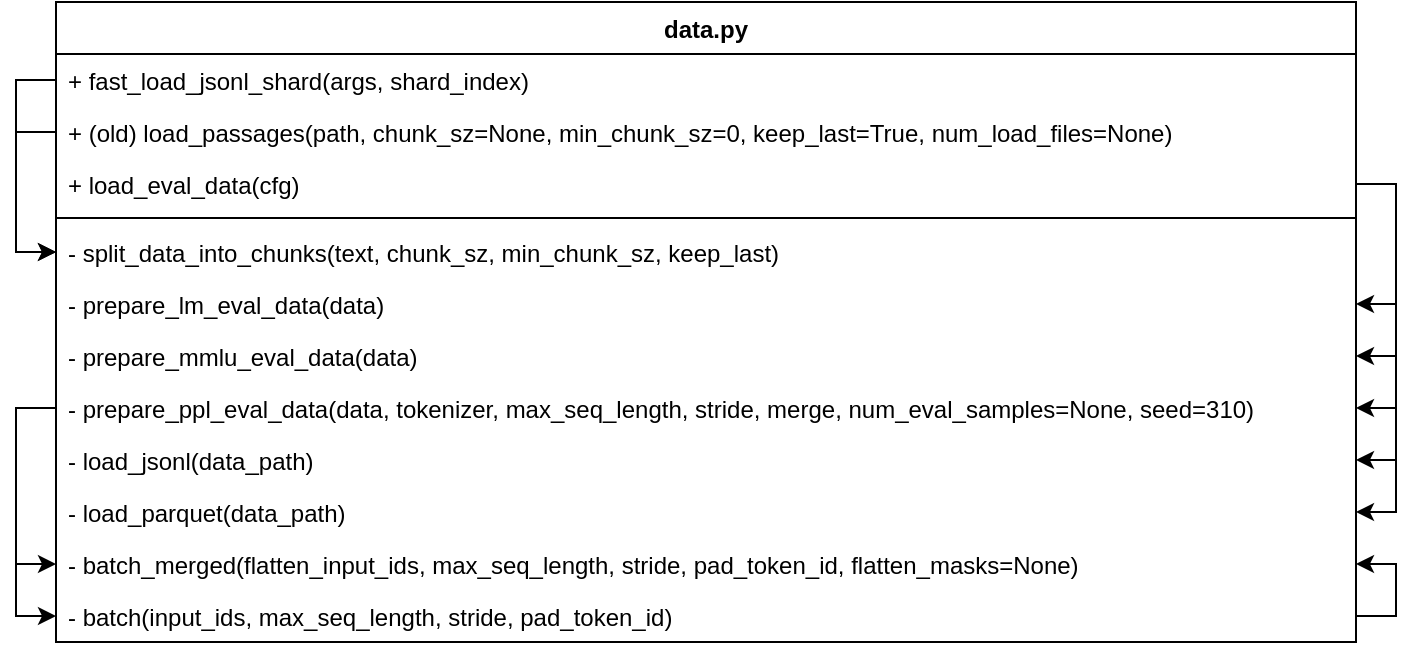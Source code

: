 <mxfile version="26.0.16">
  <diagram name="retriever实体调用关系图" id="ot6ikt687gjhh0gLX7Q5">
    <mxGraphModel dx="1185" dy="627" grid="1" gridSize="10" guides="1" tooltips="1" connect="1" arrows="1" fold="1" page="1" pageScale="1" pageWidth="827" pageHeight="1169" math="0" shadow="0">
      <root>
        <mxCell id="0" />
        <mxCell id="1" parent="0" />
        <mxCell id="rHEqqrcJ6frmKg54LyHC-2" value="data.py" style="swimlane;fontStyle=1;align=center;verticalAlign=top;childLayout=stackLayout;horizontal=1;startSize=26;horizontalStack=0;resizeParent=1;resizeParentMax=0;resizeLast=0;collapsible=1;marginBottom=0;whiteSpace=wrap;html=1;" vertex="1" parent="1">
          <mxGeometry x="290" y="90" width="650" height="320" as="geometry">
            <mxRectangle x="630" y="80" width="80" height="30" as="alternateBounds" />
          </mxGeometry>
        </mxCell>
        <mxCell id="rHEqqrcJ6frmKg54LyHC-10" style="edgeStyle=orthogonalEdgeStyle;rounded=0;orthogonalLoop=1;jettySize=auto;html=1;entryX=0;entryY=0.5;entryDx=0;entryDy=0;" edge="1" parent="rHEqqrcJ6frmKg54LyHC-2" source="rHEqqrcJ6frmKg54LyHC-3" target="rHEqqrcJ6frmKg54LyHC-7">
          <mxGeometry relative="1" as="geometry" />
        </mxCell>
        <mxCell id="rHEqqrcJ6frmKg54LyHC-3" value="+ fast_load_jsonl_shard(args, shard_index)&lt;div&gt;&lt;br/&gt;&lt;/div&gt;" style="text;strokeColor=none;fillColor=none;align=left;verticalAlign=top;spacingLeft=4;spacingRight=4;overflow=hidden;rotatable=0;points=[[0,0.5],[1,0.5]];portConstraint=eastwest;whiteSpace=wrap;html=1;" vertex="1" parent="rHEqqrcJ6frmKg54LyHC-2">
          <mxGeometry y="26" width="650" height="26" as="geometry" />
        </mxCell>
        <mxCell id="rHEqqrcJ6frmKg54LyHC-15" style="edgeStyle=orthogonalEdgeStyle;rounded=0;orthogonalLoop=1;jettySize=auto;html=1;exitX=0;exitY=0.5;exitDx=0;exitDy=0;entryX=0;entryY=0.5;entryDx=0;entryDy=0;" edge="1" parent="rHEqqrcJ6frmKg54LyHC-2" source="rHEqqrcJ6frmKg54LyHC-5" target="rHEqqrcJ6frmKg54LyHC-7">
          <mxGeometry relative="1" as="geometry" />
        </mxCell>
        <mxCell id="rHEqqrcJ6frmKg54LyHC-5" value="+ (old) load_passages(path, chunk_sz=None, min_chunk_sz=0, keep_last=True, num_load_files=None)" style="text;strokeColor=none;fillColor=none;align=left;verticalAlign=top;spacingLeft=4;spacingRight=4;overflow=hidden;rotatable=0;points=[[0,0.5],[1,0.5]];portConstraint=eastwest;whiteSpace=wrap;html=1;" vertex="1" parent="rHEqqrcJ6frmKg54LyHC-2">
          <mxGeometry y="52" width="650" height="26" as="geometry" />
        </mxCell>
        <mxCell id="rHEqqrcJ6frmKg54LyHC-50" style="edgeStyle=orthogonalEdgeStyle;rounded=0;orthogonalLoop=1;jettySize=auto;html=1;entryX=1;entryY=0.5;entryDx=0;entryDy=0;" edge="1" parent="rHEqqrcJ6frmKg54LyHC-2" source="rHEqqrcJ6frmKg54LyHC-14" target="rHEqqrcJ6frmKg54LyHC-11">
          <mxGeometry relative="1" as="geometry">
            <Array as="points">
              <mxPoint x="670" y="91" />
              <mxPoint x="670" y="151" />
            </Array>
          </mxGeometry>
        </mxCell>
        <mxCell id="rHEqqrcJ6frmKg54LyHC-51" style="edgeStyle=orthogonalEdgeStyle;rounded=0;orthogonalLoop=1;jettySize=auto;html=1;entryX=1;entryY=0.5;entryDx=0;entryDy=0;" edge="1" parent="rHEqqrcJ6frmKg54LyHC-2" source="rHEqqrcJ6frmKg54LyHC-14" target="rHEqqrcJ6frmKg54LyHC-16">
          <mxGeometry relative="1" as="geometry">
            <Array as="points">
              <mxPoint x="670" y="91" />
              <mxPoint x="670" y="177" />
            </Array>
          </mxGeometry>
        </mxCell>
        <mxCell id="rHEqqrcJ6frmKg54LyHC-52" style="edgeStyle=orthogonalEdgeStyle;rounded=0;orthogonalLoop=1;jettySize=auto;html=1;entryX=1;entryY=0.5;entryDx=0;entryDy=0;" edge="1" parent="rHEqqrcJ6frmKg54LyHC-2" source="rHEqqrcJ6frmKg54LyHC-14" target="rHEqqrcJ6frmKg54LyHC-17">
          <mxGeometry relative="1" as="geometry">
            <Array as="points">
              <mxPoint x="670" y="91" />
              <mxPoint x="670" y="203" />
            </Array>
          </mxGeometry>
        </mxCell>
        <mxCell id="rHEqqrcJ6frmKg54LyHC-53" style="edgeStyle=orthogonalEdgeStyle;rounded=0;orthogonalLoop=1;jettySize=auto;html=1;entryX=1;entryY=0.5;entryDx=0;entryDy=0;" edge="1" parent="rHEqqrcJ6frmKg54LyHC-2" source="rHEqqrcJ6frmKg54LyHC-14" target="rHEqqrcJ6frmKg54LyHC-18">
          <mxGeometry relative="1" as="geometry">
            <Array as="points">
              <mxPoint x="670" y="91" />
              <mxPoint x="670" y="229" />
            </Array>
          </mxGeometry>
        </mxCell>
        <mxCell id="rHEqqrcJ6frmKg54LyHC-54" style="edgeStyle=orthogonalEdgeStyle;rounded=0;orthogonalLoop=1;jettySize=auto;html=1;entryX=1;entryY=0.5;entryDx=0;entryDy=0;" edge="1" parent="rHEqqrcJ6frmKg54LyHC-2" source="rHEqqrcJ6frmKg54LyHC-14" target="rHEqqrcJ6frmKg54LyHC-19">
          <mxGeometry relative="1" as="geometry">
            <Array as="points">
              <mxPoint x="670" y="91" />
              <mxPoint x="670" y="255" />
            </Array>
          </mxGeometry>
        </mxCell>
        <mxCell id="rHEqqrcJ6frmKg54LyHC-14" value="+ load_eval_data(cfg)" style="text;strokeColor=none;fillColor=none;align=left;verticalAlign=top;spacingLeft=4;spacingRight=4;overflow=hidden;rotatable=0;points=[[0,0.5],[1,0.5]];portConstraint=eastwest;whiteSpace=wrap;html=1;" vertex="1" parent="rHEqqrcJ6frmKg54LyHC-2">
          <mxGeometry y="78" width="650" height="26" as="geometry" />
        </mxCell>
        <mxCell id="rHEqqrcJ6frmKg54LyHC-4" value="" style="line;strokeWidth=1;fillColor=none;align=left;verticalAlign=middle;spacingTop=-1;spacingLeft=3;spacingRight=3;rotatable=0;labelPosition=right;points=[];portConstraint=eastwest;strokeColor=inherit;" vertex="1" parent="rHEqqrcJ6frmKg54LyHC-2">
          <mxGeometry y="104" width="650" height="8" as="geometry" />
        </mxCell>
        <mxCell id="rHEqqrcJ6frmKg54LyHC-7" value="- split_data_into_chunks(text, chunk_sz, min_chunk_sz, keep_last)" style="text;strokeColor=none;fillColor=none;align=left;verticalAlign=top;spacingLeft=4;spacingRight=4;overflow=hidden;rotatable=0;points=[[0,0.5],[1,0.5]];portConstraint=eastwest;whiteSpace=wrap;html=1;" vertex="1" parent="rHEqqrcJ6frmKg54LyHC-2">
          <mxGeometry y="112" width="650" height="26" as="geometry" />
        </mxCell>
        <mxCell id="rHEqqrcJ6frmKg54LyHC-11" value="- prepare_lm_eval_data(data)" style="text;strokeColor=none;fillColor=none;align=left;verticalAlign=top;spacingLeft=4;spacingRight=4;overflow=hidden;rotatable=0;points=[[0,0.5],[1,0.5]];portConstraint=eastwest;whiteSpace=wrap;html=1;" vertex="1" parent="rHEqqrcJ6frmKg54LyHC-2">
          <mxGeometry y="138" width="650" height="26" as="geometry" />
        </mxCell>
        <mxCell id="rHEqqrcJ6frmKg54LyHC-16" value="- prepare_mmlu_eval_data(data)" style="text;strokeColor=none;fillColor=none;align=left;verticalAlign=top;spacingLeft=4;spacingRight=4;overflow=hidden;rotatable=0;points=[[0,0.5],[1,0.5]];portConstraint=eastwest;whiteSpace=wrap;html=1;" vertex="1" parent="rHEqqrcJ6frmKg54LyHC-2">
          <mxGeometry y="164" width="650" height="26" as="geometry" />
        </mxCell>
        <mxCell id="rHEqqrcJ6frmKg54LyHC-44" style="edgeStyle=orthogonalEdgeStyle;rounded=0;orthogonalLoop=1;jettySize=auto;html=1;entryX=0;entryY=0.5;entryDx=0;entryDy=0;" edge="1" parent="rHEqqrcJ6frmKg54LyHC-2" source="rHEqqrcJ6frmKg54LyHC-17" target="rHEqqrcJ6frmKg54LyHC-21">
          <mxGeometry relative="1" as="geometry" />
        </mxCell>
        <mxCell id="rHEqqrcJ6frmKg54LyHC-56" style="edgeStyle=orthogonalEdgeStyle;rounded=0;orthogonalLoop=1;jettySize=auto;html=1;entryX=0;entryY=0.5;entryDx=0;entryDy=0;" edge="1" parent="rHEqqrcJ6frmKg54LyHC-2" source="rHEqqrcJ6frmKg54LyHC-17" target="rHEqqrcJ6frmKg54LyHC-20">
          <mxGeometry relative="1" as="geometry" />
        </mxCell>
        <mxCell id="rHEqqrcJ6frmKg54LyHC-17" value="- prepare_ppl_eval_data(data, tokenizer, max_seq_length, stride, merge, num_eval_samples=None, seed=310)" style="text;strokeColor=none;fillColor=none;align=left;verticalAlign=top;spacingLeft=4;spacingRight=4;overflow=hidden;rotatable=0;points=[[0,0.5],[1,0.5]];portConstraint=eastwest;whiteSpace=wrap;html=1;" vertex="1" parent="rHEqqrcJ6frmKg54LyHC-2">
          <mxGeometry y="190" width="650" height="26" as="geometry" />
        </mxCell>
        <mxCell id="rHEqqrcJ6frmKg54LyHC-18" value="- load_jsonl(data_path)" style="text;strokeColor=none;fillColor=none;align=left;verticalAlign=top;spacingLeft=4;spacingRight=4;overflow=hidden;rotatable=0;points=[[0,0.5],[1,0.5]];portConstraint=eastwest;whiteSpace=wrap;html=1;" vertex="1" parent="rHEqqrcJ6frmKg54LyHC-2">
          <mxGeometry y="216" width="650" height="26" as="geometry" />
        </mxCell>
        <mxCell id="rHEqqrcJ6frmKg54LyHC-19" value="- load_parquet(data_path)" style="text;strokeColor=none;fillColor=none;align=left;verticalAlign=top;spacingLeft=4;spacingRight=4;overflow=hidden;rotatable=0;points=[[0,0.5],[1,0.5]];portConstraint=eastwest;whiteSpace=wrap;html=1;" vertex="1" parent="rHEqqrcJ6frmKg54LyHC-2">
          <mxGeometry y="242" width="650" height="26" as="geometry" />
        </mxCell>
        <mxCell id="rHEqqrcJ6frmKg54LyHC-20" value="- batch_merged(flatten_input_ids, max_seq_length, stride, pad_token_id, flatten_masks=None)" style="text;strokeColor=none;fillColor=none;align=left;verticalAlign=top;spacingLeft=4;spacingRight=4;overflow=hidden;rotatable=0;points=[[0,0.5],[1,0.5]];portConstraint=eastwest;whiteSpace=wrap;html=1;" vertex="1" parent="rHEqqrcJ6frmKg54LyHC-2">
          <mxGeometry y="268" width="650" height="26" as="geometry" />
        </mxCell>
        <mxCell id="rHEqqrcJ6frmKg54LyHC-55" style="edgeStyle=orthogonalEdgeStyle;rounded=0;orthogonalLoop=1;jettySize=auto;html=1;entryX=1;entryY=0.5;entryDx=0;entryDy=0;" edge="1" parent="rHEqqrcJ6frmKg54LyHC-2" source="rHEqqrcJ6frmKg54LyHC-21" target="rHEqqrcJ6frmKg54LyHC-20">
          <mxGeometry relative="1" as="geometry">
            <Array as="points">
              <mxPoint x="670" y="307" />
              <mxPoint x="670" y="281" />
            </Array>
          </mxGeometry>
        </mxCell>
        <mxCell id="rHEqqrcJ6frmKg54LyHC-21" value="- batch(input_ids, max_seq_length, stride, pad_token_id)" style="text;strokeColor=none;fillColor=none;align=left;verticalAlign=top;spacingLeft=4;spacingRight=4;overflow=hidden;rotatable=0;points=[[0,0.5],[1,0.5]];portConstraint=eastwest;whiteSpace=wrap;html=1;" vertex="1" parent="rHEqqrcJ6frmKg54LyHC-2">
          <mxGeometry y="294" width="650" height="26" as="geometry" />
        </mxCell>
      </root>
    </mxGraphModel>
  </diagram>
</mxfile>
